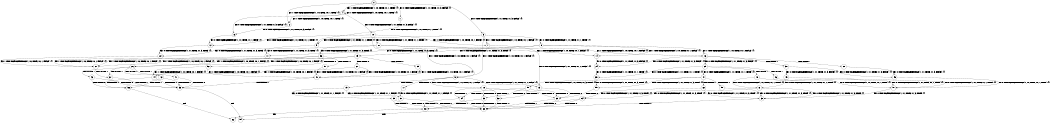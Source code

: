 digraph BCG {
size = "7, 10.5";
center = TRUE;
node [shape = circle];
0 [peripheries = 2];
0 -> 1 [label = "EX !0 !ATOMIC_EXCH_BRANCH (1, +1, TRUE, +1, 3, FALSE) !{}"];
0 -> 2 [label = "EX !1 !ATOMIC_EXCH_BRANCH (1, +0, TRUE, +0, 1, TRUE) !{}"];
0 -> 3 [label = "EX !0 !ATOMIC_EXCH_BRANCH (1, +1, TRUE, +1, 3, FALSE) !{}"];
0 -> 4 [label = "EX !1 !ATOMIC_EXCH_BRANCH (1, +0, TRUE, +0, 1, TRUE) !{}"];
1 -> 5 [label = "EX !0 !ATOMIC_EXCH_BRANCH (1, +1, TRUE, +1, 1, TRUE) !{}"];
2 -> 6 [label = "EX !0 !ATOMIC_EXCH_BRANCH (1, +1, TRUE, +1, 3, FALSE) !{}"];
3 -> 5 [label = "EX !0 !ATOMIC_EXCH_BRANCH (1, +1, TRUE, +1, 1, TRUE) !{}"];
3 -> 7 [label = "EX !1 !ATOMIC_EXCH_BRANCH (1, +0, TRUE, +0, 1, FALSE) !{}"];
3 -> 8 [label = "EX !0 !ATOMIC_EXCH_BRANCH (1, +1, TRUE, +1, 1, TRUE) !{}"];
3 -> 9 [label = "EX !1 !ATOMIC_EXCH_BRANCH (1, +0, TRUE, +0, 1, FALSE) !{}"];
4 -> 2 [label = "EX !1 !ATOMIC_EXCH_BRANCH (1, +0, TRUE, +0, 1, TRUE) !{}"];
4 -> 6 [label = "EX !0 !ATOMIC_EXCH_BRANCH (1, +1, TRUE, +1, 3, FALSE) !{}"];
4 -> 4 [label = "EX !1 !ATOMIC_EXCH_BRANCH (1, +0, TRUE, +0, 1, TRUE) !{}"];
4 -> 10 [label = "EX !0 !ATOMIC_EXCH_BRANCH (1, +1, TRUE, +1, 3, FALSE) !{}"];
5 -> 11 [label = "EX !0 !ATOMIC_EXCH_BRANCH (1, +1, TRUE, +1, 3, TRUE) !{}"];
6 -> 12 [label = "EX !0 !ATOMIC_EXCH_BRANCH (1, +1, TRUE, +1, 1, TRUE) !{}"];
7 -> 13 [label = "EX !0 !ATOMIC_EXCH_BRANCH (1, +1, TRUE, +1, 1, FALSE) !{}"];
8 -> 11 [label = "EX !0 !ATOMIC_EXCH_BRANCH (1, +1, TRUE, +1, 3, TRUE) !{}"];
8 -> 14 [label = "EX !1 !ATOMIC_EXCH_BRANCH (1, +0, TRUE, +0, 1, FALSE) !{}"];
8 -> 15 [label = "EX !0 !ATOMIC_EXCH_BRANCH (1, +1, TRUE, +1, 3, TRUE) !{}"];
8 -> 16 [label = "EX !1 !ATOMIC_EXCH_BRANCH (1, +0, TRUE, +0, 1, FALSE) !{}"];
9 -> 13 [label = "EX !0 !ATOMIC_EXCH_BRANCH (1, +1, TRUE, +1, 1, FALSE) !{}"];
9 -> 17 [label = "TERMINATE !1"];
9 -> 18 [label = "EX !0 !ATOMIC_EXCH_BRANCH (1, +1, TRUE, +1, 1, FALSE) !{}"];
9 -> 19 [label = "TERMINATE !1"];
10 -> 12 [label = "EX !0 !ATOMIC_EXCH_BRANCH (1, +1, TRUE, +1, 1, TRUE) !{}"];
10 -> 7 [label = "EX !1 !ATOMIC_EXCH_BRANCH (1, +0, TRUE, +0, 1, FALSE) !{}"];
10 -> 20 [label = "EX !0 !ATOMIC_EXCH_BRANCH (1, +1, TRUE, +1, 1, TRUE) !{}"];
10 -> 9 [label = "EX !1 !ATOMIC_EXCH_BRANCH (1, +0, TRUE, +0, 1, FALSE) !{}"];
11 -> 21 [label = "EX !1 !ATOMIC_EXCH_BRANCH (1, +0, TRUE, +0, 1, FALSE) !{}"];
12 -> 22 [label = "EX !0 !ATOMIC_EXCH_BRANCH (1, +1, TRUE, +1, 3, TRUE) !{}"];
13 -> 23 [label = "TERMINATE !0"];
14 -> 24 [label = "EX !0 !ATOMIC_EXCH_BRANCH (1, +1, TRUE, +1, 3, FALSE) !{}"];
15 -> 21 [label = "EX !1 !ATOMIC_EXCH_BRANCH (1, +0, TRUE, +0, 1, FALSE) !{}"];
15 -> 25 [label = "TERMINATE !0"];
15 -> 26 [label = "EX !1 !ATOMIC_EXCH_BRANCH (1, +0, TRUE, +0, 1, FALSE) !{}"];
15 -> 27 [label = "TERMINATE !0"];
16 -> 24 [label = "EX !0 !ATOMIC_EXCH_BRANCH (1, +1, TRUE, +1, 3, FALSE) !{}"];
16 -> 28 [label = "TERMINATE !1"];
16 -> 29 [label = "EX !0 !ATOMIC_EXCH_BRANCH (1, +1, TRUE, +1, 3, FALSE) !{}"];
16 -> 30 [label = "TERMINATE !1"];
17 -> 31 [label = "EX !0 !ATOMIC_EXCH_BRANCH (1, +1, TRUE, +1, 1, FALSE) !{}"];
18 -> 23 [label = "TERMINATE !0"];
18 -> 32 [label = "TERMINATE !1"];
18 -> 33 [label = "TERMINATE !0"];
18 -> 34 [label = "TERMINATE !1"];
19 -> 31 [label = "EX !0 !ATOMIC_EXCH_BRANCH (1, +1, TRUE, +1, 1, FALSE) !{}"];
19 -> 35 [label = "EX !0 !ATOMIC_EXCH_BRANCH (1, +1, TRUE, +1, 1, FALSE) !{}"];
20 -> 22 [label = "EX !0 !ATOMIC_EXCH_BRANCH (1, +1, TRUE, +1, 3, TRUE) !{}"];
20 -> 14 [label = "EX !1 !ATOMIC_EXCH_BRANCH (1, +0, TRUE, +0, 1, FALSE) !{}"];
20 -> 36 [label = "EX !0 !ATOMIC_EXCH_BRANCH (1, +1, TRUE, +1, 3, TRUE) !{}"];
20 -> 16 [label = "EX !1 !ATOMIC_EXCH_BRANCH (1, +0, TRUE, +0, 1, FALSE) !{}"];
21 -> 37 [label = "TERMINATE !0"];
22 -> 21 [label = "EX !1 !ATOMIC_EXCH_BRANCH (1, +0, TRUE, +0, 1, FALSE) !{}"];
23 -> 38 [label = "TERMINATE !1"];
24 -> 39 [label = "EX !0 !ATOMIC_EXCH_BRANCH (1, +1, TRUE, +1, 1, TRUE) !{}"];
25 -> 40 [label = "EX !1 !ATOMIC_EXCH_BRANCH (1, +0, TRUE, +0, 1, FALSE) !{}"];
26 -> 37 [label = "TERMINATE !0"];
26 -> 41 [label = "TERMINATE !1"];
26 -> 42 [label = "TERMINATE !0"];
26 -> 43 [label = "TERMINATE !1"];
27 -> 40 [label = "EX !1 !ATOMIC_EXCH_BRANCH (1, +0, TRUE, +0, 1, FALSE) !{}"];
27 -> 44 [label = "EX !1 !ATOMIC_EXCH_BRANCH (1, +0, TRUE, +0, 1, FALSE) !{}"];
28 -> 45 [label = "EX !0 !ATOMIC_EXCH_BRANCH (1, +1, TRUE, +1, 3, FALSE) !{}"];
29 -> 39 [label = "EX !0 !ATOMIC_EXCH_BRANCH (1, +1, TRUE, +1, 1, TRUE) !{}"];
29 -> 46 [label = "TERMINATE !1"];
29 -> 47 [label = "EX !0 !ATOMIC_EXCH_BRANCH (1, +1, TRUE, +1, 1, TRUE) !{}"];
29 -> 48 [label = "TERMINATE !1"];
30 -> 45 [label = "EX !0 !ATOMIC_EXCH_BRANCH (1, +1, TRUE, +1, 3, FALSE) !{}"];
30 -> 49 [label = "EX !0 !ATOMIC_EXCH_BRANCH (1, +1, TRUE, +1, 3, FALSE) !{}"];
31 -> 38 [label = "TERMINATE !0"];
32 -> 38 [label = "TERMINATE !0"];
33 -> 38 [label = "TERMINATE !1"];
33 -> 50 [label = "TERMINATE !1"];
34 -> 38 [label = "TERMINATE !0"];
34 -> 50 [label = "TERMINATE !0"];
35 -> 38 [label = "TERMINATE !0"];
35 -> 50 [label = "TERMINATE !0"];
36 -> 21 [label = "EX !1 !ATOMIC_EXCH_BRANCH (1, +0, TRUE, +0, 1, FALSE) !{}"];
36 -> 51 [label = "TERMINATE !0"];
36 -> 26 [label = "EX !1 !ATOMIC_EXCH_BRANCH (1, +0, TRUE, +0, 1, FALSE) !{}"];
36 -> 52 [label = "TERMINATE !0"];
37 -> 53 [label = "TERMINATE !1"];
38 -> 54 [label = "exit"];
39 -> 55 [label = "EX !0 !ATOMIC_EXCH_BRANCH (1, +1, TRUE, +1, 3, TRUE) !{}"];
40 -> 53 [label = "TERMINATE !1"];
41 -> 53 [label = "TERMINATE !0"];
42 -> 53 [label = "TERMINATE !1"];
42 -> 56 [label = "TERMINATE !1"];
43 -> 53 [label = "TERMINATE !0"];
43 -> 56 [label = "TERMINATE !0"];
44 -> 53 [label = "TERMINATE !1"];
44 -> 56 [label = "TERMINATE !1"];
45 -> 57 [label = "EX !0 !ATOMIC_EXCH_BRANCH (1, +1, TRUE, +1, 1, TRUE) !{}"];
46 -> 57 [label = "EX !0 !ATOMIC_EXCH_BRANCH (1, +1, TRUE, +1, 1, TRUE) !{}"];
47 -> 55 [label = "EX !0 !ATOMIC_EXCH_BRANCH (1, +1, TRUE, +1, 3, TRUE) !{}"];
47 -> 58 [label = "TERMINATE !1"];
47 -> 59 [label = "EX !0 !ATOMIC_EXCH_BRANCH (1, +1, TRUE, +1, 3, TRUE) !{}"];
47 -> 60 [label = "TERMINATE !1"];
48 -> 57 [label = "EX !0 !ATOMIC_EXCH_BRANCH (1, +1, TRUE, +1, 1, TRUE) !{}"];
48 -> 61 [label = "EX !0 !ATOMIC_EXCH_BRANCH (1, +1, TRUE, +1, 1, TRUE) !{}"];
49 -> 57 [label = "EX !0 !ATOMIC_EXCH_BRANCH (1, +1, TRUE, +1, 1, TRUE) !{}"];
49 -> 61 [label = "EX !0 !ATOMIC_EXCH_BRANCH (1, +1, TRUE, +1, 1, TRUE) !{}"];
50 -> 62 [label = "exit"];
51 -> 40 [label = "EX !1 !ATOMIC_EXCH_BRANCH (1, +0, TRUE, +0, 1, FALSE) !{}"];
52 -> 40 [label = "EX !1 !ATOMIC_EXCH_BRANCH (1, +0, TRUE, +0, 1, FALSE) !{}"];
52 -> 44 [label = "EX !1 !ATOMIC_EXCH_BRANCH (1, +0, TRUE, +0, 1, FALSE) !{}"];
53 -> 54 [label = "exit"];
55 -> 23 [label = "TERMINATE !0"];
56 -> 62 [label = "exit"];
57 -> 63 [label = "EX !0 !ATOMIC_EXCH_BRANCH (1, +1, TRUE, +1, 3, TRUE) !{}"];
58 -> 63 [label = "EX !0 !ATOMIC_EXCH_BRANCH (1, +1, TRUE, +1, 3, TRUE) !{}"];
59 -> 23 [label = "TERMINATE !0"];
59 -> 32 [label = "TERMINATE !1"];
59 -> 33 [label = "TERMINATE !0"];
59 -> 34 [label = "TERMINATE !1"];
60 -> 63 [label = "EX !0 !ATOMIC_EXCH_BRANCH (1, +1, TRUE, +1, 3, TRUE) !{}"];
60 -> 64 [label = "EX !0 !ATOMIC_EXCH_BRANCH (1, +1, TRUE, +1, 3, TRUE) !{}"];
61 -> 63 [label = "EX !0 !ATOMIC_EXCH_BRANCH (1, +1, TRUE, +1, 3, TRUE) !{}"];
61 -> 64 [label = "EX !0 !ATOMIC_EXCH_BRANCH (1, +1, TRUE, +1, 3, TRUE) !{}"];
63 -> 38 [label = "TERMINATE !0"];
64 -> 38 [label = "TERMINATE !0"];
64 -> 50 [label = "TERMINATE !0"];
}
